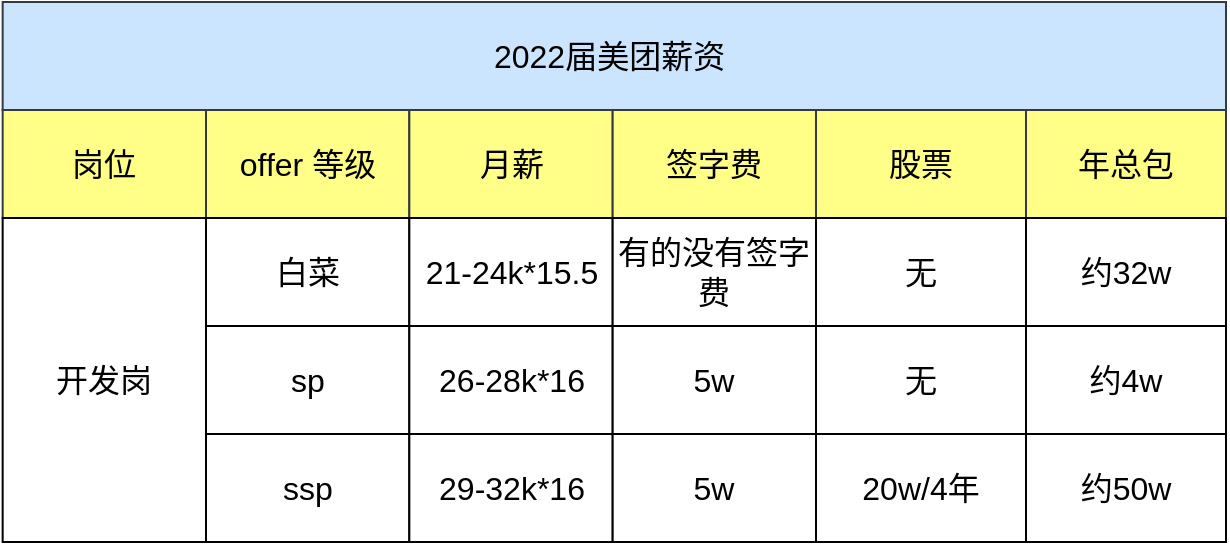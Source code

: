 <mxfile version="15.8.3" type="github">
  <diagram id="Uv4FRBFuWEhtrE_NSL4f" name="Page-1">
    <mxGraphModel dx="1773" dy="558" grid="1" gridSize="10" guides="1" tooltips="1" connect="1" arrows="1" fold="1" page="1" pageScale="1" pageWidth="827" pageHeight="1169" math="0" shadow="0">
      <root>
        <mxCell id="0" />
        <mxCell id="1" parent="0" />
        <mxCell id="A3-TGXWhzppWLYydge93-1" value="2022届美团薪资&amp;nbsp;" style="rounded=0;whiteSpace=wrap;html=1;fontSize=16;fillColor=#cce5ff;strokeColor=#36393d;" vertex="1" parent="1">
          <mxGeometry x="-21.67" y="160" width="611.67" height="54" as="geometry" />
        </mxCell>
        <mxCell id="A3-TGXWhzppWLYydge93-2" value="offer 等级" style="rounded=0;whiteSpace=wrap;html=1;fontSize=16;fillColor=#ffff88;strokeColor=#36393d;" vertex="1" parent="1">
          <mxGeometry x="80" y="214" width="101.667" height="54" as="geometry" />
        </mxCell>
        <mxCell id="A3-TGXWhzppWLYydge93-3" value="月薪" style="rounded=0;whiteSpace=wrap;html=1;fontSize=16;fillColor=#ffff88;strokeColor=#36393d;" vertex="1" parent="1">
          <mxGeometry x="181.667" y="214" width="101.667" height="54" as="geometry" />
        </mxCell>
        <mxCell id="A3-TGXWhzppWLYydge93-5" value="股票" style="rounded=0;whiteSpace=wrap;html=1;fontSize=16;fillColor=#ffff88;strokeColor=#36393d;" vertex="1" parent="1">
          <mxGeometry x="385" y="214" width="105" height="54" as="geometry" />
        </mxCell>
        <mxCell id="A3-TGXWhzppWLYydge93-6" value="白菜" style="rounded=0;whiteSpace=wrap;html=1;fontSize=16;" vertex="1" parent="1">
          <mxGeometry x="80" y="268" width="101.667" height="54" as="geometry" />
        </mxCell>
        <mxCell id="A3-TGXWhzppWLYydge93-7" value="21-24k*15.5" style="rounded=0;whiteSpace=wrap;html=1;fontSize=16;" vertex="1" parent="1">
          <mxGeometry x="181.667" y="268" width="101.667" height="54" as="geometry" />
        </mxCell>
        <mxCell id="A3-TGXWhzppWLYydge93-10" value="sp" style="rounded=0;whiteSpace=wrap;html=1;fontSize=16;" vertex="1" parent="1">
          <mxGeometry x="80" y="322" width="101.667" height="54" as="geometry" />
        </mxCell>
        <mxCell id="A3-TGXWhzppWLYydge93-11" value="26-28k*16" style="rounded=0;whiteSpace=wrap;html=1;fontSize=16;" vertex="1" parent="1">
          <mxGeometry x="181.667" y="322" width="101.667" height="54" as="geometry" />
        </mxCell>
        <mxCell id="A3-TGXWhzppWLYydge93-12" value="ssp" style="rounded=0;whiteSpace=wrap;html=1;fontSize=16;" vertex="1" parent="1">
          <mxGeometry x="80" y="376" width="101.667" height="54" as="geometry" />
        </mxCell>
        <mxCell id="A3-TGXWhzppWLYydge93-13" value="29-32k*16" style="rounded=0;whiteSpace=wrap;html=1;fontSize=16;" vertex="1" parent="1">
          <mxGeometry x="181.667" y="376" width="101.667" height="54" as="geometry" />
        </mxCell>
        <mxCell id="A3-TGXWhzppWLYydge93-14" value="岗位" style="rounded=0;whiteSpace=wrap;html=1;fontSize=16;fillColor=#ffff88;strokeColor=#36393d;" vertex="1" parent="1">
          <mxGeometry x="-21.67" y="214" width="101.667" height="54" as="geometry" />
        </mxCell>
        <mxCell id="A3-TGXWhzppWLYydge93-15" value="开发岗" style="rounded=0;whiteSpace=wrap;html=1;fontSize=16;" vertex="1" parent="1">
          <mxGeometry x="-21.67" y="268" width="101.67" height="162" as="geometry" />
        </mxCell>
        <mxCell id="A3-TGXWhzppWLYydge93-23" value="年总包" style="rounded=0;whiteSpace=wrap;html=1;fontSize=16;fillColor=#ffff88;strokeColor=#36393d;" vertex="1" parent="1">
          <mxGeometry x="490" y="214" width="100" height="54" as="geometry" />
        </mxCell>
        <mxCell id="A3-TGXWhzppWLYydge93-26" value="约32w" style="rounded=0;whiteSpace=wrap;html=1;fontSize=16;" vertex="1" parent="1">
          <mxGeometry x="490" y="268" width="100" height="54" as="geometry" />
        </mxCell>
        <mxCell id="A3-TGXWhzppWLYydge93-27" value="约4w" style="rounded=0;whiteSpace=wrap;html=1;fontSize=16;" vertex="1" parent="1">
          <mxGeometry x="490" y="322" width="100" height="54" as="geometry" />
        </mxCell>
        <mxCell id="A3-TGXWhzppWLYydge93-28" value="约50w" style="rounded=0;whiteSpace=wrap;html=1;fontSize=16;" vertex="1" parent="1">
          <mxGeometry x="490" y="376" width="100" height="54" as="geometry" />
        </mxCell>
        <mxCell id="A3-TGXWhzppWLYydge93-32" value="签字费" style="rounded=0;whiteSpace=wrap;html=1;fontSize=16;fillColor=#ffff88;strokeColor=#36393d;" vertex="1" parent="1">
          <mxGeometry x="283.33" y="214" width="101.667" height="54" as="geometry" />
        </mxCell>
        <mxCell id="A3-TGXWhzppWLYydge93-35" value="有的没有签字费" style="rounded=0;whiteSpace=wrap;html=1;fontSize=16;" vertex="1" parent="1">
          <mxGeometry x="283.337" y="268" width="101.667" height="54" as="geometry" />
        </mxCell>
        <mxCell id="A3-TGXWhzppWLYydge93-36" value="5w" style="rounded=0;whiteSpace=wrap;html=1;fontSize=16;" vertex="1" parent="1">
          <mxGeometry x="283.337" y="322" width="101.667" height="54" as="geometry" />
        </mxCell>
        <mxCell id="A3-TGXWhzppWLYydge93-37" value="5w" style="rounded=0;whiteSpace=wrap;html=1;fontSize=16;" vertex="1" parent="1">
          <mxGeometry x="283.337" y="376" width="101.667" height="54" as="geometry" />
        </mxCell>
        <mxCell id="A3-TGXWhzppWLYydge93-38" value="无" style="rounded=0;whiteSpace=wrap;html=1;fontSize=16;" vertex="1" parent="1">
          <mxGeometry x="385" y="268" width="105" height="54" as="geometry" />
        </mxCell>
        <mxCell id="A3-TGXWhzppWLYydge93-39" value="无" style="rounded=0;whiteSpace=wrap;html=1;fontSize=16;" vertex="1" parent="1">
          <mxGeometry x="385" y="322" width="105" height="54" as="geometry" />
        </mxCell>
        <mxCell id="A3-TGXWhzppWLYydge93-40" value="20w/4年" style="rounded=0;whiteSpace=wrap;html=1;fontSize=16;" vertex="1" parent="1">
          <mxGeometry x="385" y="376" width="105" height="54" as="geometry" />
        </mxCell>
      </root>
    </mxGraphModel>
  </diagram>
</mxfile>
